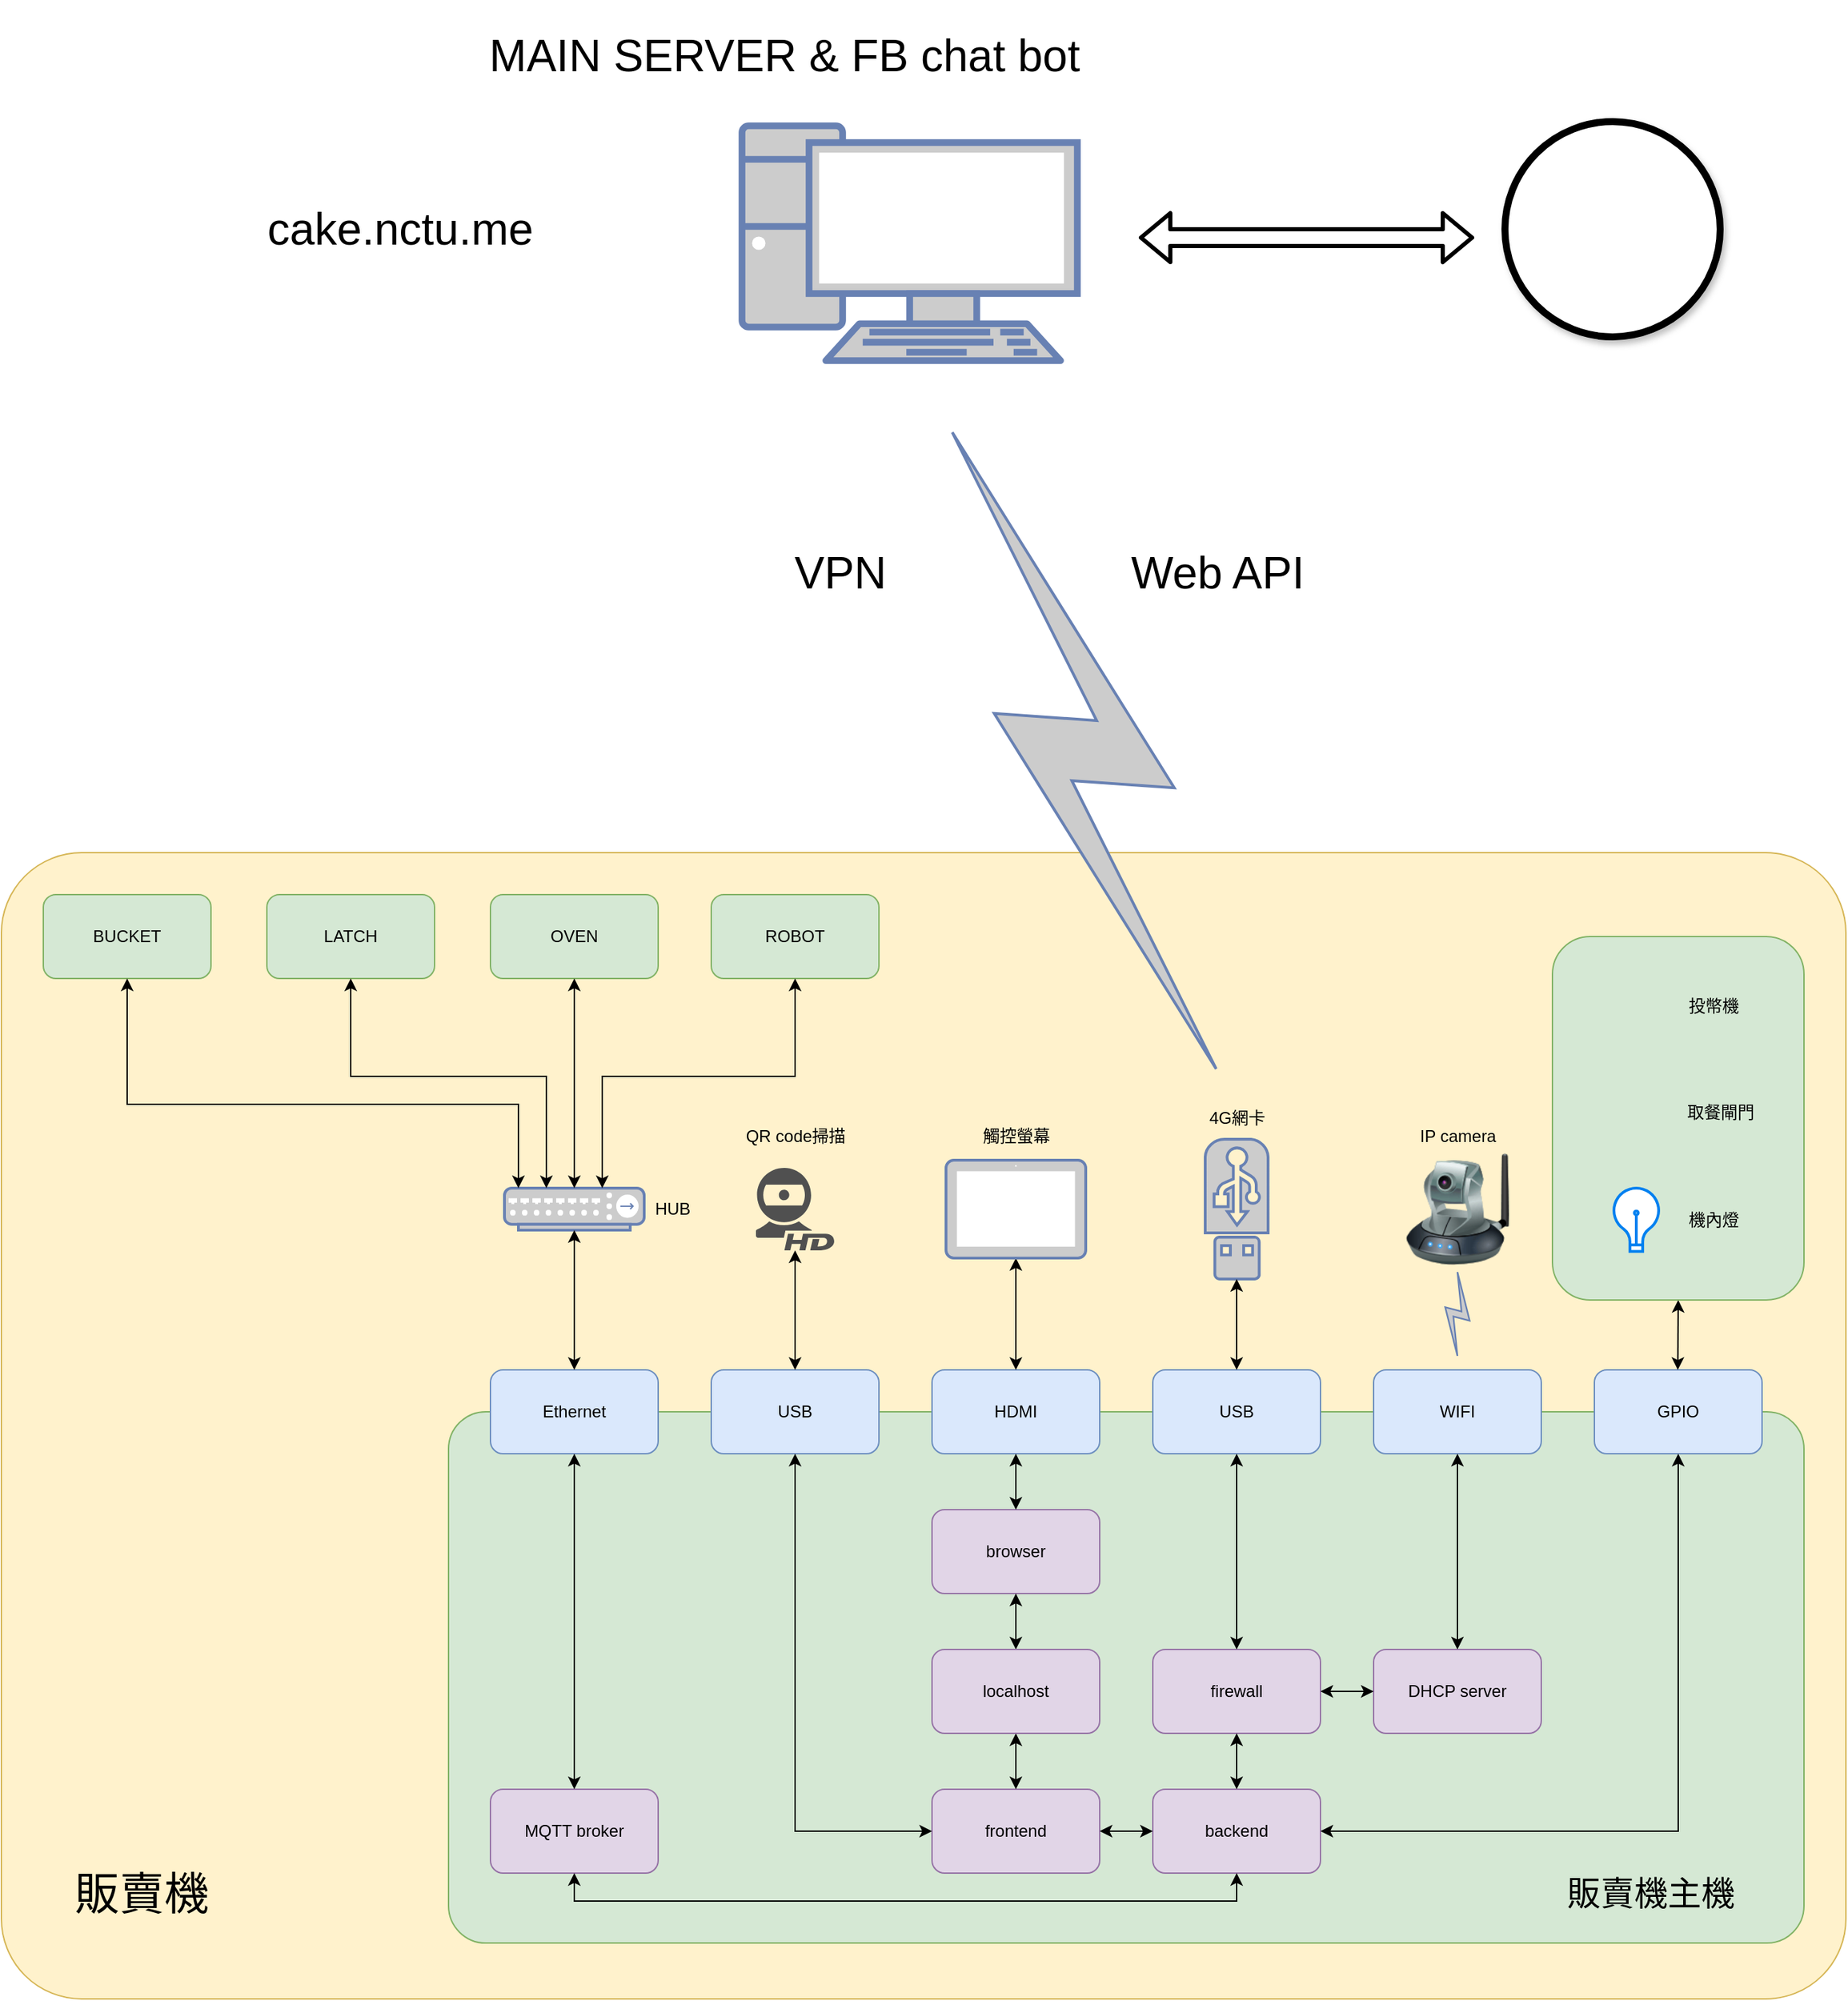 <mxfile version="13.6.6" type="device" pages="4"><diagram name="Page-1" id="55a83fd1-7818-8e21-69c5-c3457e3827bb"><mxGraphModel dx="2522" dy="1801" grid="1" gridSize="10" guides="1" tooltips="1" connect="1" arrows="1" fold="1" page="1" pageScale="1" pageWidth="1100" pageHeight="850" background="#ffffff" math="0" shadow="0"><root><mxCell id="0"/><mxCell id="1" parent="0"/><mxCell id="JBWpZBOoxTj5oTSrIoDK-118" value="" style="group;comic=0;" parent="1" vertex="1" connectable="0"><mxGeometry x="-700" y="-100" width="1320" height="820" as="geometry"/></mxCell><mxCell id="JBWpZBOoxTj5oTSrIoDK-116" value="" style="rounded=1;whiteSpace=wrap;html=1;arcSize=7;fillColor=#fff2cc;strokeColor=#d6b656;" parent="JBWpZBOoxTj5oTSrIoDK-118" vertex="1"><mxGeometry width="1320" height="820" as="geometry"/></mxCell><mxCell id="JBWpZBOoxTj5oTSrIoDK-111" value="" style="rounded=1;whiteSpace=wrap;html=1;arcSize=7;fillColor=#d5e8d4;strokeColor=#82b366;" parent="JBWpZBOoxTj5oTSrIoDK-118" vertex="1"><mxGeometry x="320" y="400" width="970" height="380" as="geometry"/></mxCell><mxCell id="JBWpZBOoxTj5oTSrIoDK-14" value="firewall" style="rounded=1;whiteSpace=wrap;html=1;fillColor=#e1d5e7;strokeColor=#9673a6;" parent="JBWpZBOoxTj5oTSrIoDK-118" vertex="1"><mxGeometry x="824.0" y="570" width="120" height="60" as="geometry"/></mxCell><mxCell id="JBWpZBOoxTj5oTSrIoDK-15" value="backend" style="rounded=1;whiteSpace=wrap;html=1;fillColor=#e1d5e7;strokeColor=#9673a6;" parent="JBWpZBOoxTj5oTSrIoDK-118" vertex="1"><mxGeometry x="824.0" y="670" width="120" height="60" as="geometry"/></mxCell><mxCell id="JBWpZBOoxTj5oTSrIoDK-69" value="GPIO" style="rounded=1;whiteSpace=wrap;html=1;fillColor=#dae8fc;strokeColor=#6c8ebf;" parent="JBWpZBOoxTj5oTSrIoDK-118" vertex="1"><mxGeometry x="1140" y="370" width="120" height="60" as="geometry"/></mxCell><mxCell id="JBWpZBOoxTj5oTSrIoDK-70" value="" style="edgeStyle=orthogonalEdgeStyle;rounded=0;orthogonalLoop=1;jettySize=auto;html=1;startArrow=classic;startFill=1;" parent="JBWpZBOoxTj5oTSrIoDK-118" source="JBWpZBOoxTj5oTSrIoDK-15" target="JBWpZBOoxTj5oTSrIoDK-69" edge="1"><mxGeometry relative="1" as="geometry"/></mxCell><mxCell id="JBWpZBOoxTj5oTSrIoDK-16" value="USB" style="rounded=1;whiteSpace=wrap;html=1;fillColor=#dae8fc;strokeColor=#6c8ebf;" parent="JBWpZBOoxTj5oTSrIoDK-118" vertex="1"><mxGeometry x="824" y="370" width="120" height="60" as="geometry"/></mxCell><mxCell id="JBWpZBOoxTj5oTSrIoDK-17" value="MQTT broker" style="rounded=1;whiteSpace=wrap;html=1;fillColor=#e1d5e7;strokeColor=#9673a6;" parent="JBWpZBOoxTj5oTSrIoDK-118" vertex="1"><mxGeometry x="350" y="670" width="120" height="60" as="geometry"/></mxCell><mxCell id="JBWpZBOoxTj5oTSrIoDK-18" value="frontend" style="rounded=1;whiteSpace=wrap;html=1;fillColor=#e1d5e7;strokeColor=#9673a6;" parent="JBWpZBOoxTj5oTSrIoDK-118" vertex="1"><mxGeometry x="666" y="670" width="120" height="60" as="geometry"/></mxCell><mxCell id="JBWpZBOoxTj5oTSrIoDK-74" value="USB" style="rounded=1;whiteSpace=wrap;html=1;fillColor=#dae8fc;strokeColor=#6c8ebf;" parent="JBWpZBOoxTj5oTSrIoDK-118" vertex="1"><mxGeometry x="508" y="370" width="120" height="60" as="geometry"/></mxCell><mxCell id="JBWpZBOoxTj5oTSrIoDK-19" value="DHCP server" style="rounded=1;whiteSpace=wrap;html=1;fillColor=#e1d5e7;strokeColor=#9673a6;" parent="JBWpZBOoxTj5oTSrIoDK-118" vertex="1"><mxGeometry x="982.0" y="570" width="120" height="60" as="geometry"/></mxCell><mxCell id="JBWpZBOoxTj5oTSrIoDK-20" value="WIFI" style="rounded=1;whiteSpace=wrap;html=1;fillColor=#dae8fc;strokeColor=#6c8ebf;" parent="JBWpZBOoxTj5oTSrIoDK-118" vertex="1"><mxGeometry x="982" y="370" width="120" height="60" as="geometry"/></mxCell><mxCell id="JBWpZBOoxTj5oTSrIoDK-21" value="Ethernet" style="rounded=1;whiteSpace=wrap;html=1;fillColor=#dae8fc;strokeColor=#6c8ebf;" parent="JBWpZBOoxTj5oTSrIoDK-118" vertex="1"><mxGeometry x="350" y="370" width="120" height="60" as="geometry"/></mxCell><mxCell id="JBWpZBOoxTj5oTSrIoDK-23" value="" style="image;html=1;labelBackgroundColor=#ffffff;image=img/lib/clip_art/networking/Ip_Camera_128x128.png" parent="JBWpZBOoxTj5oTSrIoDK-118" vertex="1"><mxGeometry x="1002" y="215" width="80" height="80" as="geometry"/></mxCell><mxCell id="JBWpZBOoxTj5oTSrIoDK-24" value="" style="fontColor=#0066CC;verticalAlign=top;verticalLabelPosition=bottom;labelPosition=center;align=center;html=1;outlineConnect=0;fillColor=#CCCCCC;strokeColor=#6881B3;gradientColor=none;gradientDirection=north;strokeWidth=2;shape=mxgraph.networks.comm_link;" parent="JBWpZBOoxTj5oTSrIoDK-118" vertex="1"><mxGeometry x="1033.25" y="300" width="17.5" height="60" as="geometry"/></mxCell><mxCell id="JBWpZBOoxTj5oTSrIoDK-25" value="" style="fontColor=#0066CC;verticalAlign=top;verticalLabelPosition=bottom;labelPosition=center;align=center;html=1;outlineConnect=0;fillColor=#CCCCCC;strokeColor=#6881B3;gradientColor=none;gradientDirection=north;strokeWidth=2;shape=mxgraph.networks.hub;" parent="JBWpZBOoxTj5oTSrIoDK-118" vertex="1"><mxGeometry x="360" y="240" width="100" height="30" as="geometry"/></mxCell><mxCell id="JBWpZBOoxTj5oTSrIoDK-26" value="browser" style="rounded=1;whiteSpace=wrap;html=1;fillColor=#e1d5e7;strokeColor=#9673a6;" parent="JBWpZBOoxTj5oTSrIoDK-118" vertex="1"><mxGeometry x="666" y="470" width="120" height="60" as="geometry"/></mxCell><mxCell id="JBWpZBOoxTj5oTSrIoDK-27" value="HDMI" style="rounded=1;whiteSpace=wrap;html=1;fillColor=#dae8fc;strokeColor=#6c8ebf;" parent="JBWpZBOoxTj5oTSrIoDK-118" vertex="1"><mxGeometry x="666" y="370" width="120" height="60" as="geometry"/></mxCell><mxCell id="JBWpZBOoxTj5oTSrIoDK-45" value="" style="edgeStyle=orthogonalEdgeStyle;rounded=0;orthogonalLoop=1;jettySize=auto;html=1;entryX=0.5;entryY=1;entryDx=0;entryDy=0;startArrow=classic;startFill=1;exitX=0.5;exitY=1;exitDx=0;exitDy=0;" parent="JBWpZBOoxTj5oTSrIoDK-118" source="JBWpZBOoxTj5oTSrIoDK-15" target="JBWpZBOoxTj5oTSrIoDK-17" edge="1"><mxGeometry relative="1" as="geometry"><mxPoint x="880.0" y="810" as="targetPoint"/><Array as="points"><mxPoint x="884" y="750"/><mxPoint x="410" y="750"/></Array></mxGeometry></mxCell><mxCell id="JBWpZBOoxTj5oTSrIoDK-30" value="" style="endArrow=classic;startArrow=classic;html=1;entryX=0.5;entryY=1;entryDx=0;entryDy=0;exitX=0.5;exitY=0;exitDx=0;exitDy=0;" parent="JBWpZBOoxTj5oTSrIoDK-118" source="JBWpZBOoxTj5oTSrIoDK-14" target="JBWpZBOoxTj5oTSrIoDK-16" edge="1"><mxGeometry width="50" height="50" relative="1" as="geometry"><mxPoint x="870" y="470" as="sourcePoint"/><mxPoint x="920" y="420" as="targetPoint"/></mxGeometry></mxCell><mxCell id="JBWpZBOoxTj5oTSrIoDK-31" value="" style="endArrow=classic;startArrow=classic;html=1;entryX=0.5;entryY=1;entryDx=0;entryDy=0;exitX=0.5;exitY=0;exitDx=0;exitDy=0;" parent="JBWpZBOoxTj5oTSrIoDK-118" source="JBWpZBOoxTj5oTSrIoDK-19" target="JBWpZBOoxTj5oTSrIoDK-20" edge="1"><mxGeometry width="50" height="50" relative="1" as="geometry"><mxPoint x="1039.76" y="470" as="sourcePoint"/><mxPoint x="1039.76" y="430" as="targetPoint"/></mxGeometry></mxCell><mxCell id="JBWpZBOoxTj5oTSrIoDK-32" value="" style="endArrow=classic;startArrow=classic;html=1;entryX=0.5;entryY=1;entryDx=0;entryDy=0;exitX=0.5;exitY=0;exitDx=0;exitDy=0;" parent="JBWpZBOoxTj5oTSrIoDK-118" source="JBWpZBOoxTj5oTSrIoDK-15" target="JBWpZBOoxTj5oTSrIoDK-14" edge="1"><mxGeometry width="50" height="50" relative="1" as="geometry"><mxPoint x="879.76" y="670" as="sourcePoint"/><mxPoint x="879.76" y="630" as="targetPoint"/></mxGeometry></mxCell><mxCell id="JBWpZBOoxTj5oTSrIoDK-33" value="" style="endArrow=classic;startArrow=classic;html=1;entryX=0.5;entryY=1;entryDx=0;entryDy=0;exitX=0.5;exitY=0;exitDx=0;exitDy=0;" parent="JBWpZBOoxTj5oTSrIoDK-118" source="JBWpZBOoxTj5oTSrIoDK-26" target="JBWpZBOoxTj5oTSrIoDK-27" edge="1"><mxGeometry width="50" height="50" relative="1" as="geometry"><mxPoint x="719.76" y="470" as="sourcePoint"/><mxPoint x="719.76" y="430" as="targetPoint"/></mxGeometry></mxCell><mxCell id="JBWpZBOoxTj5oTSrIoDK-34" value="" style="endArrow=classic;startArrow=classic;html=1;entryX=0.5;entryY=1;entryDx=0;entryDy=0;entryPerimeter=0;" parent="JBWpZBOoxTj5oTSrIoDK-118" source="JBWpZBOoxTj5oTSrIoDK-21" target="JBWpZBOoxTj5oTSrIoDK-25" edge="1"><mxGeometry width="50" height="50" relative="1" as="geometry"><mxPoint x="409.76" y="335" as="sourcePoint"/><mxPoint x="409.76" y="295" as="targetPoint"/></mxGeometry></mxCell><mxCell id="JBWpZBOoxTj5oTSrIoDK-38" value="" style="endArrow=classic;startArrow=classic;html=1;entryX=0.5;entryY=1;entryDx=0;entryDy=0;entryPerimeter=0;exitX=0.5;exitY=0;exitDx=0;exitDy=0;" parent="JBWpZBOoxTj5oTSrIoDK-118" source="JBWpZBOoxTj5oTSrIoDK-27" target="JBWpZBOoxTj5oTSrIoDK-48" edge="1"><mxGeometry width="50" height="50" relative="1" as="geometry"><mxPoint x="719.835" y="370" as="sourcePoint"/><mxPoint x="719.66" y="290" as="targetPoint"/></mxGeometry></mxCell><mxCell id="JBWpZBOoxTj5oTSrIoDK-39" value="" style="endArrow=classic;startArrow=classic;html=1;entryX=0.5;entryY=1;entryDx=0;entryDy=0;exitX=0.5;exitY=0;exitDx=0;exitDy=0;" parent="JBWpZBOoxTj5oTSrIoDK-118" source="JBWpZBOoxTj5oTSrIoDK-17" target="JBWpZBOoxTj5oTSrIoDK-21" edge="1"><mxGeometry width="50" height="50" relative="1" as="geometry"><mxPoint x="409.835" y="515" as="sourcePoint"/><mxPoint x="409.66" y="435" as="targetPoint"/></mxGeometry></mxCell><mxCell id="JBWpZBOoxTj5oTSrIoDK-40" value="" style="endArrow=classic;startArrow=classic;html=1;entryX=0.5;entryY=1;entryDx=0;entryDy=0;exitX=0.5;exitY=0;exitDx=0;exitDy=0;" parent="JBWpZBOoxTj5oTSrIoDK-118" source="JBWpZBOoxTj5oTSrIoDK-52" target="JBWpZBOoxTj5oTSrIoDK-26" edge="1"><mxGeometry width="50" height="50" relative="1" as="geometry"><mxPoint x="726" y="570" as="sourcePoint"/><mxPoint x="726" y="530" as="targetPoint"/></mxGeometry></mxCell><mxCell id="JBWpZBOoxTj5oTSrIoDK-42" value="" style="endArrow=classic;startArrow=classic;html=1;exitX=0;exitY=0.5;exitDx=0;exitDy=0;entryX=1;entryY=0.5;entryDx=0;entryDy=0;" parent="JBWpZBOoxTj5oTSrIoDK-118" source="JBWpZBOoxTj5oTSrIoDK-19" target="JBWpZBOoxTj5oTSrIoDK-14" edge="1"><mxGeometry width="50" height="50" relative="1" as="geometry"><mxPoint x="1139.76" y="580" as="sourcePoint"/><mxPoint x="1139.76" y="540" as="targetPoint"/></mxGeometry></mxCell><mxCell id="JBWpZBOoxTj5oTSrIoDK-75" value="" style="edgeStyle=orthogonalEdgeStyle;rounded=0;orthogonalLoop=1;jettySize=auto;html=1;startArrow=classic;startFill=1;" parent="JBWpZBOoxTj5oTSrIoDK-118" source="JBWpZBOoxTj5oTSrIoDK-18" target="JBWpZBOoxTj5oTSrIoDK-74" edge="1"><mxGeometry relative="1" as="geometry"/></mxCell><mxCell id="JBWpZBOoxTj5oTSrIoDK-43" value="" style="endArrow=classic;startArrow=classic;html=1;exitX=0;exitY=0.5;exitDx=0;exitDy=0;entryX=1;entryY=0.5;entryDx=0;entryDy=0;" parent="JBWpZBOoxTj5oTSrIoDK-118" source="JBWpZBOoxTj5oTSrIoDK-15" target="JBWpZBOoxTj5oTSrIoDK-18" edge="1"><mxGeometry width="50" height="50" relative="1" as="geometry"><mxPoint x="820" y="699.76" as="sourcePoint"/><mxPoint x="780" y="700" as="targetPoint"/></mxGeometry></mxCell><mxCell id="JBWpZBOoxTj5oTSrIoDK-48" value="" style="fontColor=#0066CC;verticalAlign=top;verticalLabelPosition=bottom;labelPosition=center;align=center;html=1;outlineConnect=0;fillColor=#CCCCCC;strokeColor=#6881B3;gradientColor=none;gradientDirection=north;strokeWidth=2;shape=mxgraph.networks.tablet;" parent="JBWpZBOoxTj5oTSrIoDK-118" vertex="1"><mxGeometry x="676" y="220" width="100" height="70" as="geometry"/></mxCell><mxCell id="JBWpZBOoxTj5oTSrIoDK-64" value="" style="edgeStyle=orthogonalEdgeStyle;rounded=0;orthogonalLoop=1;jettySize=auto;html=1;startArrow=classic;startFill=1;entryX=0.5;entryY=0;entryDx=0;entryDy=0;" parent="JBWpZBOoxTj5oTSrIoDK-118" source="JBWpZBOoxTj5oTSrIoDK-52" target="JBWpZBOoxTj5oTSrIoDK-18" edge="1"><mxGeometry relative="1" as="geometry"><mxPoint x="726" y="670" as="targetPoint"/></mxGeometry></mxCell><mxCell id="JBWpZBOoxTj5oTSrIoDK-52" value="localhost" style="rounded=1;whiteSpace=wrap;html=1;fillColor=#e1d5e7;strokeColor=#9673a6;" parent="JBWpZBOoxTj5oTSrIoDK-118" vertex="1"><mxGeometry x="666" y="570" width="120" height="60" as="geometry"/></mxCell><mxCell id="JBWpZBOoxTj5oTSrIoDK-76" value="" style="fontColor=#0066CC;verticalAlign=top;verticalLabelPosition=bottom;labelPosition=center;align=center;html=1;outlineConnect=0;fillColor=#CCCCCC;strokeColor=#6881B3;gradientColor=none;gradientDirection=north;strokeWidth=2;shape=mxgraph.networks.usb_stick;rotation=-180;" parent="JBWpZBOoxTj5oTSrIoDK-118" vertex="1"><mxGeometry x="861.5" y="205" width="45" height="100" as="geometry"/></mxCell><mxCell id="JBWpZBOoxTj5oTSrIoDK-77" value="4G網卡" style="text;html=1;align=center;verticalAlign=middle;resizable=0;points=[];autosize=1;" parent="JBWpZBOoxTj5oTSrIoDK-118" vertex="1"><mxGeometry x="854" y="180.0" width="60" height="20" as="geometry"/></mxCell><mxCell id="JBWpZBOoxTj5oTSrIoDK-78" value="" style="endArrow=classic;startArrow=classic;html=1;exitX=0.5;exitY=0;exitDx=0;exitDy=0;" parent="JBWpZBOoxTj5oTSrIoDK-118" source="JBWpZBOoxTj5oTSrIoDK-16" target="JBWpZBOoxTj5oTSrIoDK-76" edge="1"><mxGeometry width="50" height="50" relative="1" as="geometry"><mxPoint x="879.715" y="370" as="sourcePoint"/><mxPoint x="880" y="310" as="targetPoint"/></mxGeometry></mxCell><mxCell id="JBWpZBOoxTj5oTSrIoDK-81" value="" style="endArrow=classic;startArrow=classic;html=1;exitX=0.5;exitY=0;exitDx=0;exitDy=0;" parent="JBWpZBOoxTj5oTSrIoDK-118" source="JBWpZBOoxTj5oTSrIoDK-74" target="JBWpZBOoxTj5oTSrIoDK-87" edge="1"><mxGeometry width="50" height="50" relative="1" as="geometry"><mxPoint x="570" y="370" as="sourcePoint"/><mxPoint x="568" y="298" as="targetPoint"/></mxGeometry></mxCell><mxCell id="JBWpZBOoxTj5oTSrIoDK-82" value="IP camera" style="text;html=1;align=center;verticalAlign=middle;resizable=0;points=[];autosize=1;" parent="JBWpZBOoxTj5oTSrIoDK-118" vertex="1"><mxGeometry x="1007" y="192.5" width="70" height="20" as="geometry"/></mxCell><mxCell id="JBWpZBOoxTj5oTSrIoDK-85" value="觸控螢幕" style="text;html=1;align=center;verticalAlign=middle;resizable=0;points=[];autosize=1;" parent="JBWpZBOoxTj5oTSrIoDK-118" vertex="1"><mxGeometry x="696" y="192.5" width="60" height="20" as="geometry"/></mxCell><mxCell id="JBWpZBOoxTj5oTSrIoDK-86" value="QR code掃描" style="text;html=1;align=center;verticalAlign=middle;resizable=0;points=[];autosize=1;" parent="JBWpZBOoxTj5oTSrIoDK-118" vertex="1"><mxGeometry x="523" y="192.5" width="90" height="20" as="geometry"/></mxCell><mxCell id="JBWpZBOoxTj5oTSrIoDK-87" value="" style="pointerEvents=1;shadow=0;dashed=0;html=1;strokeColor=none;fillColor=#505050;labelPosition=center;verticalLabelPosition=bottom;verticalAlign=top;outlineConnect=0;align=center;shape=mxgraph.office.devices.webcam_hd;" parent="JBWpZBOoxTj5oTSrIoDK-118" vertex="1"><mxGeometry x="540.0" y="225.5" width="56" height="59" as="geometry"/></mxCell><mxCell id="JBWpZBOoxTj5oTSrIoDK-88" value="HUB" style="text;html=1;align=center;verticalAlign=middle;resizable=0;points=[];autosize=1;" parent="JBWpZBOoxTj5oTSrIoDK-118" vertex="1"><mxGeometry x="460" y="245" width="40" height="20" as="geometry"/></mxCell><mxCell id="JBWpZBOoxTj5oTSrIoDK-95" value="" style="endArrow=classic;startArrow=classic;html=1;exitX=0.5;exitY=0;exitDx=0;exitDy=0;entryX=0.5;entryY=1;entryDx=0;entryDy=0;" parent="JBWpZBOoxTj5oTSrIoDK-118" target="JBWpZBOoxTj5oTSrIoDK-96" edge="1"><mxGeometry width="50" height="50" relative="1" as="geometry"><mxPoint x="1199.71" y="370" as="sourcePoint"/><mxPoint x="1200" y="320" as="targetPoint"/></mxGeometry></mxCell><mxCell id="JBWpZBOoxTj5oTSrIoDK-100" value="ROBOT" style="rounded=1;whiteSpace=wrap;html=1;fillColor=#d5e8d4;strokeColor=#82b366;" parent="JBWpZBOoxTj5oTSrIoDK-118" vertex="1"><mxGeometry x="508" y="30" width="120" height="60" as="geometry"/></mxCell><mxCell id="JBWpZBOoxTj5oTSrIoDK-101" value="OVEN" style="rounded=1;whiteSpace=wrap;html=1;fillColor=#d5e8d4;strokeColor=#82b366;" parent="JBWpZBOoxTj5oTSrIoDK-118" vertex="1"><mxGeometry x="350" y="30" width="120" height="60" as="geometry"/></mxCell><mxCell id="JBWpZBOoxTj5oTSrIoDK-102" value="LATCH" style="rounded=1;whiteSpace=wrap;html=1;fillColor=#d5e8d4;strokeColor=#82b366;" parent="JBWpZBOoxTj5oTSrIoDK-118" vertex="1"><mxGeometry x="190" y="30" width="120" height="60" as="geometry"/></mxCell><mxCell id="JBWpZBOoxTj5oTSrIoDK-103" value="BUCKET" style="rounded=1;whiteSpace=wrap;html=1;fillColor=#d5e8d4;strokeColor=#82b366;" parent="JBWpZBOoxTj5oTSrIoDK-118" vertex="1"><mxGeometry x="30" y="30" width="120" height="60" as="geometry"/></mxCell><mxCell id="JBWpZBOoxTj5oTSrIoDK-104" value="" style="endArrow=classic;startArrow=classic;html=1;entryX=0.5;entryY=1;entryDx=0;entryDy=0;exitX=0.5;exitY=0;exitDx=0;exitDy=0;exitPerimeter=0;" parent="JBWpZBOoxTj5oTSrIoDK-118" source="JBWpZBOoxTj5oTSrIoDK-25" target="JBWpZBOoxTj5oTSrIoDK-101" edge="1"><mxGeometry width="50" height="50" relative="1" as="geometry"><mxPoint x="409.71" y="190" as="sourcePoint"/><mxPoint x="409.71" y="90" as="targetPoint"/></mxGeometry></mxCell><mxCell id="JBWpZBOoxTj5oTSrIoDK-108" value="" style="edgeStyle=orthogonalEdgeStyle;rounded=0;orthogonalLoop=1;jettySize=auto;html=1;startArrow=classic;startFill=1;entryX=0.5;entryY=1;entryDx=0;entryDy=0;" parent="JBWpZBOoxTj5oTSrIoDK-118" source="JBWpZBOoxTj5oTSrIoDK-25" target="JBWpZBOoxTj5oTSrIoDK-100" edge="1"><mxGeometry relative="1" as="geometry"><mxPoint x="430" y="220" as="sourcePoint"/><mxPoint x="570" y="90" as="targetPoint"/><Array as="points"><mxPoint x="430" y="160"/><mxPoint x="568" y="160"/></Array></mxGeometry></mxCell><mxCell id="JBWpZBOoxTj5oTSrIoDK-109" value="" style="edgeStyle=orthogonalEdgeStyle;rounded=0;orthogonalLoop=1;jettySize=auto;html=1;startArrow=classic;startFill=1;entryX=0.5;entryY=1;entryDx=0;entryDy=0;" parent="JBWpZBOoxTj5oTSrIoDK-118" source="JBWpZBOoxTj5oTSrIoDK-25" target="JBWpZBOoxTj5oTSrIoDK-102" edge="1"><mxGeometry relative="1" as="geometry"><mxPoint x="440" y="250" as="sourcePoint"/><mxPoint x="578" y="100" as="targetPoint"/><Array as="points"><mxPoint x="390" y="160"/><mxPoint x="250" y="160"/></Array></mxGeometry></mxCell><mxCell id="JBWpZBOoxTj5oTSrIoDK-110" value="" style="edgeStyle=orthogonalEdgeStyle;rounded=0;orthogonalLoop=1;jettySize=auto;html=1;startArrow=classic;startFill=1;entryX=0.5;entryY=1;entryDx=0;entryDy=0;" parent="JBWpZBOoxTj5oTSrIoDK-118" source="JBWpZBOoxTj5oTSrIoDK-25" target="JBWpZBOoxTj5oTSrIoDK-103" edge="1"><mxGeometry relative="1" as="geometry"><mxPoint x="400" y="250" as="sourcePoint"/><mxPoint x="260" y="100" as="targetPoint"/><Array as="points"><mxPoint x="370" y="180"/><mxPoint x="90" y="180"/></Array></mxGeometry></mxCell><mxCell id="JBWpZBOoxTj5oTSrIoDK-114" value="販賣機主機" style="text;html=1;align=center;verticalAlign=middle;resizable=0;points=[];autosize=1;fontSize=24;" parent="JBWpZBOoxTj5oTSrIoDK-118" vertex="1"><mxGeometry x="1110" y="730" width="140" height="30" as="geometry"/></mxCell><mxCell id="JBWpZBOoxTj5oTSrIoDK-96" value="" style="rounded=1;whiteSpace=wrap;html=1;fillColor=#d5e8d4;strokeColor=#82b366;" parent="JBWpZBOoxTj5oTSrIoDK-118" vertex="1"><mxGeometry x="1110" y="60" width="180" height="260" as="geometry"/></mxCell><mxCell id="JBWpZBOoxTj5oTSrIoDK-83" value="" style="shape=image;html=1;verticalAlign=top;verticalLabelPosition=bottom;labelBackgroundColor=#ffffff;imageAspect=0;aspect=fixed;image=https://cdn3.iconfinder.com/data/icons/finance-152/64/24-128.png" parent="JBWpZBOoxTj5oTSrIoDK-118" vertex="1"><mxGeometry x="1145" y="85" width="50" height="50" as="geometry"/></mxCell><mxCell id="JBWpZBOoxTj5oTSrIoDK-89" value="" style="shape=image;html=1;verticalAlign=top;verticalLabelPosition=bottom;labelBackgroundColor=#ffffff;imageAspect=0;aspect=fixed;image=https://cdn4.iconfinder.com/data/icons/basic-user-interface-elements/700/exit-enter-leave-out-door-128.png" parent="JBWpZBOoxTj5oTSrIoDK-118" vertex="1"><mxGeometry x="1145" y="161" width="50" height="50" as="geometry"/></mxCell><mxCell id="JBWpZBOoxTj5oTSrIoDK-90" value="" style="html=1;verticalLabelPosition=bottom;align=center;labelBackgroundColor=#ffffff;verticalAlign=top;strokeWidth=2;strokeColor=#0080F0;shadow=0;dashed=0;shape=mxgraph.ios7.icons.lightbulb;aspect=fixed;" parent="JBWpZBOoxTj5oTSrIoDK-118" vertex="1"><mxGeometry x="1152.655" y="240.0" width="34.69" height="45.19" as="geometry"/></mxCell><mxCell id="JBWpZBOoxTj5oTSrIoDK-92" value="機內燈" style="text;html=1;align=center;verticalAlign=middle;resizable=0;points=[];autosize=1;" parent="JBWpZBOoxTj5oTSrIoDK-118" vertex="1"><mxGeometry x="1200.0" y="252.595" width="50" height="20" as="geometry"/></mxCell><mxCell id="JBWpZBOoxTj5oTSrIoDK-93" value="取餐閘門" style="text;html=1;align=center;verticalAlign=middle;resizable=0;points=[];autosize=1;" parent="JBWpZBOoxTj5oTSrIoDK-118" vertex="1"><mxGeometry x="1200" y="176" width="60" height="20" as="geometry"/></mxCell><mxCell id="JBWpZBOoxTj5oTSrIoDK-94" value="投幣機" style="text;html=1;align=center;verticalAlign=middle;resizable=0;points=[];autosize=1;" parent="JBWpZBOoxTj5oTSrIoDK-118" vertex="1"><mxGeometry x="1200" y="100" width="50" height="20" as="geometry"/></mxCell><mxCell id="JBWpZBOoxTj5oTSrIoDK-117" value="販賣機" style="text;html=1;align=center;verticalAlign=middle;resizable=0;points=[];autosize=1;fontSize=32;" parent="JBWpZBOoxTj5oTSrIoDK-118" vertex="1"><mxGeometry x="45" y="725" width="110" height="40" as="geometry"/></mxCell><mxCell id="JBWpZBOoxTj5oTSrIoDK-122" value="" style="html=1;outlineConnect=0;fillColor=#CCCCCC;strokeColor=#6881B3;gradientColor=none;gradientDirection=north;strokeWidth=2;shape=mxgraph.networks.comm_link_edge;html=1;startArrow=classic;startFill=1;fontSize=32;fontColor=#009900;entryX=0.5;entryY=1;entryDx=0;entryDy=0;" parent="1" source="JBWpZBOoxTj5oTSrIoDK-77" edge="1"><mxGeometry width="100" height="100" relative="1" as="geometry"><mxPoint x="130" y="-310" as="sourcePoint"/><mxPoint x="-30" y="-426" as="targetPoint"/></mxGeometry></mxCell><mxCell id="JBWpZBOoxTj5oTSrIoDK-126" value="" style="group" parent="1" vertex="1" connectable="0"><mxGeometry x="-170" y="-690" width="340" height="238" as="geometry"/></mxCell><mxCell id="JBWpZBOoxTj5oTSrIoDK-124" value="" style="fontColor=#0066CC;verticalAlign=top;verticalLabelPosition=bottom;labelPosition=center;align=center;html=1;outlineConnect=0;fillColor=#CCCCCC;strokeColor=#6881B3;gradientColor=none;gradientDirection=north;strokeWidth=2;shape=mxgraph.networks.pc;aspect=fixed;" parent="JBWpZBOoxTj5oTSrIoDK-126" vertex="1"><mxGeometry y="70" width="240" height="168" as="geometry"/></mxCell><mxCell id="JBWpZBOoxTj5oTSrIoDK-125" value="MAIN SERVER &amp;amp; FB chat bot" style="text;html=1;align=center;verticalAlign=middle;resizable=0;points=[];autosize=1;fontSize=32;" parent="JBWpZBOoxTj5oTSrIoDK-126" vertex="1"><mxGeometry x="-190" width="440" height="40" as="geometry"/></mxCell><mxCell id="JBWpZBOoxTj5oTSrIoDK-129" value="" style="shape=image;html=1;verticalAlign=top;verticalLabelPosition=bottom;labelBackgroundColor=#ffffff;imageAspect=0;aspect=fixed;image=https://cdn4.iconfinder.com/data/icons/social-media-flat-7/64/Social-media_FB-Messenger-128.png;fontSize=32;fontColor=#009900;" parent="1" vertex="1"><mxGeometry x="170" y="-710" width="128" height="128" as="geometry"/></mxCell><mxCell id="JBWpZBOoxTj5oTSrIoDK-173" value="" style="shape=flexArrow;endArrow=classic;startArrow=classic;html=1;fontSize=32;fontColor=#009900;comic=0;shadow=0;fillColor=none;strokeWidth=3;" parent="1" edge="1"><mxGeometry width="50" height="50" relative="1" as="geometry"><mxPoint x="114" y="-540" as="sourcePoint"/><mxPoint x="354" y="-540" as="targetPoint"/></mxGeometry></mxCell><mxCell id="JBWpZBOoxTj5oTSrIoDK-178" value="" style="group" parent="1" vertex="1" connectable="0"><mxGeometry x="376.0" y="-623.0" width="154" height="154" as="geometry"/></mxCell><mxCell id="JBWpZBOoxTj5oTSrIoDK-175" value="" style="ellipse;whiteSpace=wrap;html=1;aspect=fixed;fontSize=32;fontColor=#009900;strokeWidth=5;shadow=1;gradientColor=none;" parent="JBWpZBOoxTj5oTSrIoDK-178" vertex="1"><mxGeometry width="154" height="154" as="geometry"/></mxCell><mxCell id="JBWpZBOoxTj5oTSrIoDK-176" value="" style="shape=image;html=1;verticalAlign=top;verticalLabelPosition=bottom;labelBackgroundColor=#ffffff;imageAspect=0;aspect=fixed;image=https://cdn3.iconfinder.com/data/icons/letters-and-numbers-1/32/letter_J_blue-128.png;fontSize=32;fontColor=#009900;strokeWidth=2;" parent="JBWpZBOoxTj5oTSrIoDK-178" vertex="1"><mxGeometry x="13" y="13" width="128" height="128" as="geometry"/></mxCell><mxCell id="Yf-JirH55L1uas1BT9os-1" value="Web API" style="text;html=1;align=center;verticalAlign=middle;resizable=0;points=[];autosize=1;fontSize=32;fontColor=#000000;" parent="1" vertex="1"><mxGeometry x="100" y="-320" width="140" height="40" as="geometry"/></mxCell><mxCell id="PQ0ZqXAmtbBGR6lQC6RF-1" value="VPN" style="text;html=1;align=center;verticalAlign=middle;resizable=0;points=[];autosize=1;fontSize=32;fontColor=#000000;" parent="1" vertex="1"><mxGeometry x="-140" y="-320" width="80" height="40" as="geometry"/></mxCell><mxCell id="PQ0ZqXAmtbBGR6lQC6RF-2" value="cake.nctu.me" style="text;html=1;align=center;verticalAlign=middle;resizable=0;points=[];autosize=1;fontSize=32;fontColor=#000000;" parent="1" vertex="1"><mxGeometry x="-520" y="-566" width="210" height="40" as="geometry"/></mxCell></root></mxGraphModel></diagram><diagram id="hSeY-H3xz7D0wV9HywYR" name="Page-2"><mxGraphModel dx="1422" dy="911" grid="1" gridSize="10" guides="1" tooltips="1" connect="1" arrows="1" fold="1" page="1" pageScale="1" pageWidth="850" pageHeight="1100" math="0" shadow="0"><root><mxCell id="mqx0beVAPQX5xLG8ytOp-0"/><mxCell id="mqx0beVAPQX5xLG8ytOp-1" parent="mqx0beVAPQX5xLG8ytOp-0"/><mxCell id="CZ7tufNLW7Bsk4T1rWam-0" value="" style="pointerEvents=1;shadow=0;dashed=0;html=1;strokeColor=none;fillColor=#505050;labelPosition=center;verticalLabelPosition=bottom;verticalAlign=top;outlineConnect=0;align=center;shape=mxgraph.office.devices.cell_phone_iphone_proportional;aspect=fixed;" parent="mqx0beVAPQX5xLG8ytOp-1" vertex="1"><mxGeometry x="590" y="390" width="37.52" height="64" as="geometry"/></mxCell><mxCell id="CZ7tufNLW7Bsk4T1rWam-1" value="Cloud" style="ellipse;shape=cloud;whiteSpace=wrap;html=1;aspect=fixed;fontSize=24;" parent="mqx0beVAPQX5xLG8ytOp-1" vertex="1"><mxGeometry x="330" y="220" width="192" height="128" as="geometry"/></mxCell><mxCell id="CZ7tufNLW7Bsk4T1rWam-2" value="" style="shape=image;html=1;verticalAlign=top;verticalLabelPosition=bottom;labelBackgroundColor=#ffffff;imageAspect=0;aspect=fixed;image=https://cdn2.iconfinder.com/data/icons/public-services-flaticon/64/VENDING_MACHINE-snacks-beverages-drinks-technology-128.png" parent="mqx0beVAPQX5xLG8ytOp-1" vertex="1"><mxGeometry x="297" y="454" width="128" height="128" as="geometry"/></mxCell><mxCell id="CZ7tufNLW7Bsk4T1rWam-4" value="" style="points=[[0.005,0.09,0],[0.08,0,0],[0.76,0.25,0],[1,0.92,0],[0.91,0.995,0],[0.57,0.995,0],[0.045,0.955,0],[0.005,0.43,0]];verticalLabelPosition=bottom;html=1;verticalAlign=top;aspect=fixed;align=center;pointerEvents=1;shape=mxgraph.cisco19.3g_4g_indicator;fillColor=#005073;strokeColor=none;fontSize=24;rotation=75;" parent="mqx0beVAPQX5xLG8ytOp-1" vertex="1"><mxGeometry x="260" y="180" width="70" height="70" as="geometry"/></mxCell><mxCell id="CZ7tufNLW7Bsk4T1rWam-5" value="4G" style="points=[[0.005,0.09,0],[0.08,0,0],[0.76,0.25,0],[1,0.92,0],[0.91,0.995,0],[0.57,0.995,0],[0.045,0.955,0],[0.005,0.43,0]];verticalLabelPosition=bottom;html=1;verticalAlign=top;aspect=fixed;align=center;pointerEvents=1;shape=mxgraph.cisco19.3g_4g_indicator;fillColor=#005073;strokeColor=none;fontSize=24;rotation=-80;" parent="mqx0beVAPQX5xLG8ytOp-1" vertex="1"><mxGeometry x="518.76" y="310" width="70" height="70" as="geometry"/></mxCell><mxCell id="CZ7tufNLW7Bsk4T1rWam-6" value="" style="shape=image;html=1;verticalAlign=top;verticalLabelPosition=bottom;labelBackgroundColor=#ffffff;imageAspect=0;aspect=fixed;image=https://cdn2.iconfinder.com/data/icons/public-services-flaticon/64/VENDING_MACHINE-snacks-beverages-drinks-technology-128.png" parent="mqx0beVAPQX5xLG8ytOp-1" vertex="1"><mxGeometry x="132" y="80" width="128" height="128" as="geometry"/></mxCell><mxCell id="CZ7tufNLW7Bsk4T1rWam-7" value="4G" style="points=[[0.005,0.09,0],[0.08,0,0],[0.76,0.25,0],[1,0.92,0],[0.91,0.995,0],[0.57,0.995,0],[0.045,0.955,0],[0.005,0.43,0]];verticalLabelPosition=bottom;html=1;verticalAlign=top;aspect=fixed;align=center;pointerEvents=1;shape=mxgraph.cisco19.3g_4g_indicator;fillColor=#005073;strokeColor=none;fontSize=24;rotation=-15;" parent="mqx0beVAPQX5xLG8ytOp-1" vertex="1"><mxGeometry x="370" y="355" width="70" height="70" as="geometry"/></mxCell><mxCell id="CZ7tufNLW7Bsk4T1rWam-8" value="" style="shape=image;html=1;verticalAlign=top;verticalLabelPosition=bottom;labelBackgroundColor=#ffffff;imageAspect=0;aspect=fixed;image=https://cdn2.iconfinder.com/data/icons/public-services-flaticon/64/VENDING_MACHINE-snacks-beverages-drinks-technology-128.png" parent="mqx0beVAPQX5xLG8ytOp-1" vertex="1"><mxGeometry x="122" y="326" width="128" height="128" as="geometry"/></mxCell><mxCell id="CZ7tufNLW7Bsk4T1rWam-9" value="" style="points=[[0.005,0.09,0],[0.08,0,0],[0.76,0.25,0],[1,0.92,0],[0.91,0.995,0],[0.57,0.995,0],[0.045,0.955,0],[0.005,0.43,0]];verticalLabelPosition=bottom;html=1;verticalAlign=top;aspect=fixed;align=center;pointerEvents=1;shape=mxgraph.cisco19.3g_4g_indicator;fillColor=#005073;strokeColor=none;fontSize=24;rotation=15;" parent="mqx0beVAPQX5xLG8ytOp-1" vertex="1"><mxGeometry x="250" y="310" width="70" height="70" as="geometry"/></mxCell><mxCell id="CZ7tufNLW7Bsk4T1rWam-10" value="" style="points=[[0.005,0.09,0],[0.08,0,0],[0.76,0.25,0],[1,0.92,0],[0.91,0.995,0],[0.57,0.995,0],[0.045,0.955,0],[0.005,0.43,0]];verticalLabelPosition=bottom;html=1;verticalAlign=top;aspect=fixed;align=center;pointerEvents=1;shape=mxgraph.cisco19.3g_4g_indicator;fillColor=#005073;strokeColor=none;fontSize=24;rotation=-159;" parent="mqx0beVAPQX5xLG8ytOp-1" vertex="1"><mxGeometry x="510" y="190" width="70" height="70" as="geometry"/></mxCell><mxCell id="CZ7tufNLW7Bsk4T1rWam-11" value="" style="pointerEvents=1;shadow=0;dashed=0;html=1;strokeColor=none;fillColor=#505050;labelPosition=center;verticalLabelPosition=bottom;verticalAlign=top;outlineConnect=0;align=center;shape=mxgraph.office.devices.cell_phone_iphone_proportional;aspect=fixed;" parent="mqx0beVAPQX5xLG8ytOp-1" vertex="1"><mxGeometry x="600" y="150" width="37.52" height="64" as="geometry"/></mxCell><mxCell id="CZ7tufNLW7Bsk4T1rWam-12" value="Cake Vending Machine" style="text;html=1;align=center;verticalAlign=middle;resizable=0;points=[];autosize=1;fontSize=24;" parent="mqx0beVAPQX5xLG8ytOp-1" vertex="1"><mxGeometry x="231" y="590" width="260" height="30" as="geometry"/></mxCell><mxCell id="CZ7tufNLW7Bsk4T1rWam-13" value="Owner's mobile" style="text;html=1;align=center;verticalAlign=middle;resizable=0;points=[];autosize=1;fontSize=24;" parent="mqx0beVAPQX5xLG8ytOp-1" vertex="1"><mxGeometry x="518.76" y="454" width="180" height="30" as="geometry"/></mxCell></root></mxGraphModel></diagram><diagram id="r8U0Dy9wh01y0qZTUk6N" name="Page-3"><mxGraphModel dx="2035" dy="1893" grid="1" gridSize="10" guides="1" tooltips="1" connect="1" arrows="1" fold="1" page="1" pageScale="1" pageWidth="850" pageHeight="1100" math="0" shadow="0"><root><mxCell id="4K6F0J7wa5GpblDaECCC-0"/><mxCell id="4K6F0J7wa5GpblDaECCC-1" parent="4K6F0J7wa5GpblDaECCC-0"/><mxCell id="RBYMuYbkRTJLYLot-k8_-2" value="&lt;div&gt;Cake vending mahchine&lt;br&gt;&lt;/div&gt;" style="rounded=1;whiteSpace=wrap;html=1;fillColor=none;arcSize=3;align=left;labelPosition=center;verticalLabelPosition=top;verticalAlign=bottom;" parent="4K6F0J7wa5GpblDaECCC-1" vertex="1"><mxGeometry x="-712" y="-560" width="575" height="311" as="geometry"/></mxCell><mxCell id="4K6F0J7wa5GpblDaECCC-18" value="" style="fontColor=#0066CC;verticalAlign=top;verticalLabelPosition=bottom;labelPosition=center;align=center;html=1;outlineConnect=0;fillColor=#CCCCCC;strokeColor=#6881B3;gradientColor=none;gradientDirection=north;strokeWidth=2;shape=mxgraph.networks.hub;" parent="4K6F0J7wa5GpblDaECCC-1" vertex="1"><mxGeometry x="-400" y="-404" width="100" height="30" as="geometry"/></mxCell><mxCell id="4K6F0J7wa5GpblDaECCC-26" value="" style="endArrow=classic;startArrow=classic;html=1;exitX=0.5;exitY=1;exitDx=0;exitDy=0;" parent="4K6F0J7wa5GpblDaECCC-1" source="Q2FK1zAAt7PcBAs6QMaK-0" target="4K6F0J7wa5GpblDaECCC-18" edge="1"><mxGeometry width="50" height="50" relative="1" as="geometry"><mxPoint x="-350" y="-490" as="sourcePoint"/><mxPoint x="-350" y="-400" as="targetPoint"/></mxGeometry></mxCell><mxCell id="4K6F0J7wa5GpblDaECCC-44" value="HUB" style="text;html=1;align=center;verticalAlign=middle;resizable=0;points=[];autosize=1;" parent="4K6F0J7wa5GpblDaECCC-1" vertex="1"><mxGeometry x="-320" y="-424" width="40" height="20" as="geometry"/></mxCell><mxCell id="4K6F0J7wa5GpblDaECCC-46" value="ROBOTIC ARM" style="rounded=1;whiteSpace=wrap;html=1;fillColor=#d5e8d4;strokeColor=#82b366;" parent="4K6F0J7wa5GpblDaECCC-1" vertex="1"><mxGeometry x="-265" y="-320" width="120" height="60" as="geometry"/></mxCell><mxCell id="4K6F0J7wa5GpblDaECCC-47" value="OVEN" style="rounded=1;whiteSpace=wrap;html=1;fillColor=#d5e8d4;strokeColor=#82b366;" parent="4K6F0J7wa5GpblDaECCC-1" vertex="1"><mxGeometry x="-410" y="-320" width="120" height="60" as="geometry"/></mxCell><mxCell id="4K6F0J7wa5GpblDaECCC-48" value="LATCH" style="rounded=1;whiteSpace=wrap;html=1;fillColor=#d5e8d4;strokeColor=#82b366;" parent="4K6F0J7wa5GpblDaECCC-1" vertex="1"><mxGeometry x="-555" y="-320" width="120" height="60" as="geometry"/></mxCell><mxCell id="4K6F0J7wa5GpblDaECCC-49" value="BUCKET" style="rounded=1;whiteSpace=wrap;html=1;fillColor=#d5e8d4;strokeColor=#82b366;" parent="4K6F0J7wa5GpblDaECCC-1" vertex="1"><mxGeometry x="-700" y="-320" width="120" height="60" as="geometry"/></mxCell><mxCell id="4K6F0J7wa5GpblDaECCC-50" value="" style="endArrow=classic;startArrow=classic;html=1;exitX=0.5;exitY=1;exitDx=0;exitDy=0;exitPerimeter=0;" parent="4K6F0J7wa5GpblDaECCC-1" source="4K6F0J7wa5GpblDaECCC-18" edge="1"><mxGeometry width="50" height="50" relative="1" as="geometry"><mxPoint x="-350" y="-360" as="sourcePoint"/><mxPoint x="-350" y="-320" as="targetPoint"/></mxGeometry></mxCell><mxCell id="4K6F0J7wa5GpblDaECCC-51" value="" style="edgeStyle=orthogonalEdgeStyle;rounded=0;orthogonalLoop=1;jettySize=auto;html=1;startArrow=classic;startFill=1;exitX=1;exitY=0.5;exitDx=0;exitDy=0;exitPerimeter=0;" parent="4K6F0J7wa5GpblDaECCC-1" source="4K6F0J7wa5GpblDaECCC-18" edge="1"><mxGeometry relative="1" as="geometry"><mxPoint x="-330" y="-640" as="sourcePoint"/><mxPoint x="-205" y="-320" as="targetPoint"/><Array as="points"><mxPoint x="-205" y="-389"/></Array></mxGeometry></mxCell><mxCell id="4K6F0J7wa5GpblDaECCC-52" value="" style="edgeStyle=orthogonalEdgeStyle;rounded=0;orthogonalLoop=1;jettySize=auto;html=1;startArrow=classic;startFill=1;entryX=0.483;entryY=0.022;entryDx=0;entryDy=0;entryPerimeter=0;" parent="4K6F0J7wa5GpblDaECCC-1" source="4K6F0J7wa5GpblDaECCC-18" target="4K6F0J7wa5GpblDaECCC-48" edge="1"><mxGeometry relative="1" as="geometry"><mxPoint x="-320" y="-610" as="sourcePoint"/><mxPoint x="-182" y="-760" as="targetPoint"/><Array as="points"><mxPoint x="-370" y="-340"/><mxPoint x="-497" y="-340"/></Array></mxGeometry></mxCell><mxCell id="4K6F0J7wa5GpblDaECCC-53" value="" style="edgeStyle=orthogonalEdgeStyle;rounded=0;orthogonalLoop=1;jettySize=auto;html=1;startArrow=classic;startFill=1;entryX=0.5;entryY=0;entryDx=0;entryDy=0;exitX=0;exitY=0.5;exitDx=0;exitDy=0;exitPerimeter=0;" parent="4K6F0J7wa5GpblDaECCC-1" source="4K6F0J7wa5GpblDaECCC-18" target="4K6F0J7wa5GpblDaECCC-49" edge="1"><mxGeometry relative="1" as="geometry"><mxPoint x="-360" y="-610" as="sourcePoint"/><mxPoint x="-500" y="-760" as="targetPoint"/><Array as="points"><mxPoint x="-640" y="-389"/></Array></mxGeometry></mxCell><mxCell id="2flg8Jr3g039t1ryUy4d-1" value="" style="edgeStyle=orthogonalEdgeStyle;rounded=0;orthogonalLoop=1;jettySize=auto;html=1;startArrow=classic;startFill=1;" edge="1" parent="4K6F0J7wa5GpblDaECCC-1" source="Q2FK1zAAt7PcBAs6QMaK-0" target="2flg8Jr3g039t1ryUy4d-0"><mxGeometry relative="1" as="geometry"/></mxCell><mxCell id="Q2FK1zAAt7PcBAs6QMaK-0" value="HOST" style="rounded=1;whiteSpace=wrap;html=1;fillColor=#d5e8d4;strokeColor=#82b366;" parent="4K6F0J7wa5GpblDaECCC-1" vertex="1"><mxGeometry x="-410" y="-518" width="120" height="60" as="geometry"/></mxCell><mxCell id="SltSQiuoVzQG1NUIUWaO-0" value="Touch screen" style="verticalAlign=top;verticalLabelPosition=bottom;labelPosition=center;align=center;html=1;outlineConnect=0;fillColor=#CCCCCC;strokeColor=#6881B3;gradientColor=none;gradientDirection=north;strokeWidth=2;shape=mxgraph.networks.tablet;" parent="4K6F0J7wa5GpblDaECCC-1" vertex="1"><mxGeometry x="-700" y="-523" width="100" height="70" as="geometry"/></mxCell><mxCell id="SltSQiuoVzQG1NUIUWaO-1" value="" style="edgeStyle=orthogonalEdgeStyle;rounded=0;orthogonalLoop=1;jettySize=auto;html=1;startArrow=classic;startFill=1;entryX=1;entryY=0.5;entryDx=0;entryDy=0;exitX=0;exitY=0.5;exitDx=0;exitDy=0;entryPerimeter=0;" parent="4K6F0J7wa5GpblDaECCC-1" source="Q2FK1zAAt7PcBAs6QMaK-0" target="SltSQiuoVzQG1NUIUWaO-0" edge="1"><mxGeometry relative="1" as="geometry"><mxPoint x="-400" y="-389" as="sourcePoint"/><mxPoint x="-640" y="-320" as="targetPoint"/><Array as="points"><mxPoint x="-600" y="-488"/></Array></mxGeometry></mxCell><mxCell id="t8GZNrc0gi3ACtaCP0OD-0" value="" style="fontColor=#0066CC;verticalAlign=top;verticalLabelPosition=bottom;labelPosition=center;align=center;html=1;outlineConnect=0;fillColor=#CCCCCC;strokeColor=#6881B3;gradientColor=none;gradientDirection=north;strokeWidth=2;shape=mxgraph.networks.usb_stick;rotation=-180;horizontal=1;" parent="4K6F0J7wa5GpblDaECCC-1" vertex="1"><mxGeometry x="-355.75" y="-541" width="11.5" height="23" as="geometry"/></mxCell><mxCell id="t8GZNrc0gi3ACtaCP0OD-1" value="4G dongle" style="text;html=1;align=center;verticalAlign=middle;resizable=0;points=[];autosize=1;" parent="4K6F0J7wa5GpblDaECCC-1" vertex="1"><mxGeometry x="-385" y="-561" width="70" height="20" as="geometry"/></mxCell><mxCell id="7psVKfm8OX1ymEirNrhe-0" value="" style="points=[[0.005,0.09,0],[0.08,0,0],[0.76,0.25,0],[1,0.92,0],[0.91,0.995,0],[0.57,0.995,0],[0.045,0.955,0],[0.005,0.43,0]];verticalLabelPosition=bottom;html=1;verticalAlign=top;aspect=fixed;align=center;pointerEvents=1;shape=mxgraph.cisco19.3g_4g_indicator;fillColor=#005073;strokeColor=none;fontSize=24;rotation=-45;" parent="4K6F0J7wa5GpblDaECCC-1" vertex="1"><mxGeometry x="-385" y="-660" width="70" height="70" as="geometry"/></mxCell><mxCell id="2flg8Jr3g039t1ryUy4d-0" value="PAYMENT" style="rounded=1;whiteSpace=wrap;html=1;fillColor=#d5e8d4;strokeColor=#82b366;" vertex="1" parent="4K6F0J7wa5GpblDaECCC-1"><mxGeometry x="-265" y="-518" width="120" height="60" as="geometry"/></mxCell></root></mxGraphModel></diagram><diagram id="85RDcidiBdVpq9fBBtu-" name="Page-4"><mxGraphModel dx="1422" dy="2051" grid="1" gridSize="10" guides="1" tooltips="1" connect="1" arrows="1" fold="1" page="1" pageScale="1" pageWidth="850" pageHeight="1100" math="0" shadow="0"><root><mxCell id="WOZB5_JjpVyGA6QIzwle-0"/><mxCell id="WOZB5_JjpVyGA6QIzwle-1" parent="WOZB5_JjpVyGA6QIzwle-0"/><mxCell id="1p08e98dL71dM5k-ZSmW-1" value="" style="verticalLabelPosition=bottom;verticalAlign=top;html=1;shape=process;whiteSpace=wrap;rounded=1;size=0.14;arcSize=6;strokeColor=#000000;fillColor=none;fontColor=#000000;align=left;" parent="WOZB5_JjpVyGA6QIzwle-1" vertex="1"><mxGeometry x="460" y="430" width="100" height="60" as="geometry"/></mxCell><mxCell id="xO88knYlseEG7lsCa3wU-4" value="" style="edgeStyle=orthogonalEdgeStyle;rounded=0;orthogonalLoop=1;jettySize=auto;html=1;fontColor=#000000;exitX=0.75;exitY=1;exitDx=0;exitDy=0;startArrow=classic;startFill=1;" parent="WOZB5_JjpVyGA6QIzwle-1" source="1p08e98dL71dM5k-ZSmW-7" target="1p08e98dL71dM5k-ZSmW-15" edge="1"><mxGeometry relative="1" as="geometry"/></mxCell><mxCell id="xO88knYlseEG7lsCa3wU-9" value="" style="edgeStyle=orthogonalEdgeStyle;rounded=0;orthogonalLoop=1;jettySize=auto;html=1;fontColor=#000000;startArrow=classic;startFill=1;exitX=0.75;exitY=0;exitDx=0;exitDy=0;" parent="WOZB5_JjpVyGA6QIzwle-1" source="1p08e98dL71dM5k-ZSmW-7" target="1p08e98dL71dM5k-ZSmW-9" edge="1"><mxGeometry relative="1" as="geometry"/></mxCell><mxCell id="1p08e98dL71dM5k-ZSmW-7" value="MQTT broker" style="shape=process;whiteSpace=wrap;html=1;backgroundOutline=1;strokeColor=#000000;fillColor=none;fontColor=#000000;align=center;" parent="WOZB5_JjpVyGA6QIzwle-1" vertex="1"><mxGeometry x="455" y="-500" width="120" height="60" as="geometry"/></mxCell><mxCell id="xO88knYlseEG7lsCa3wU-1" value="" style="edgeStyle=orthogonalEdgeStyle;rounded=0;orthogonalLoop=1;jettySize=auto;html=1;fontColor=#000000;startArrow=classic;startFill=1;" parent="WOZB5_JjpVyGA6QIzwle-1" source="1p08e98dL71dM5k-ZSmW-8" target="1p08e98dL71dM5k-ZSmW-9" edge="1"><mxGeometry relative="1" as="geometry"/></mxCell><mxCell id="xO88knYlseEG7lsCa3wU-10" value="" style="edgeStyle=orthogonalEdgeStyle;rounded=0;orthogonalLoop=1;jettySize=auto;html=1;startArrow=classic;startFill=1;fontColor=#000000;entryX=0.25;entryY=0;entryDx=0;entryDy=0;" parent="WOZB5_JjpVyGA6QIzwle-1" source="1p08e98dL71dM5k-ZSmW-8" target="1p08e98dL71dM5k-ZSmW-7" edge="1"><mxGeometry relative="1" as="geometry"/></mxCell><mxCell id="1p08e98dL71dM5k-ZSmW-8" value="&lt;div&gt;web server&lt;/div&gt;" style="shape=process;whiteSpace=wrap;html=1;backgroundOutline=1;strokeColor=#000000;fillColor=none;fontColor=#000000;align=center;" parent="WOZB5_JjpVyGA6QIzwle-1" vertex="1"><mxGeometry x="377" y="-630" width="120" height="60" as="geometry"/></mxCell><mxCell id="1p08e98dL71dM5k-ZSmW-9" value="backend" style="shape=process;whiteSpace=wrap;html=1;backgroundOutline=1;strokeColor=#000000;fillColor=none;fontColor=#000000;align=center;" parent="WOZB5_JjpVyGA6QIzwle-1" vertex="1"><mxGeometry x="533" y="-630" width="120" height="60" as="geometry"/></mxCell><mxCell id="xO88knYlseEG7lsCa3wU-0" value="" style="edgeStyle=orthogonalEdgeStyle;rounded=0;orthogonalLoop=1;jettySize=auto;html=1;fontColor=#000000;" parent="WOZB5_JjpVyGA6QIzwle-1" source="1p08e98dL71dM5k-ZSmW-10" target="1p08e98dL71dM5k-ZSmW-8" edge="1"><mxGeometry relative="1" as="geometry"/></mxCell><mxCell id="1p08e98dL71dM5k-ZSmW-10" value="web browser" style="shape=process;whiteSpace=wrap;html=1;backgroundOutline=1;strokeColor=#000000;fillColor=none;fontColor=#000000;align=center;" parent="WOZB5_JjpVyGA6QIzwle-1" vertex="1"><mxGeometry x="220" y="-630" width="120" height="60" as="geometry"/></mxCell><mxCell id="1p08e98dL71dM5k-ZSmW-11" value="backendGPIO" style="shape=process;whiteSpace=wrap;html=1;backgroundOutline=1;strokeColor=#000000;fillColor=none;fontColor=#000000;align=center;" parent="WOZB5_JjpVyGA6QIzwle-1" vertex="1"><mxGeometry x="690" y="-500" width="120" height="60" as="geometry"/></mxCell><mxCell id="xO88knYlseEG7lsCa3wU-3" value="" style="edgeStyle=orthogonalEdgeStyle;rounded=0;orthogonalLoop=1;jettySize=auto;html=1;fontColor=#000000;startArrow=classic;startFill=1;" parent="WOZB5_JjpVyGA6QIzwle-1" source="1p08e98dL71dM5k-ZSmW-12" target="1p08e98dL71dM5k-ZSmW-9" edge="1"><mxGeometry relative="1" as="geometry"/></mxCell><mxCell id="1p08e98dL71dM5k-ZSmW-12" value="db" style="shape=datastore;whiteSpace=wrap;html=1;strokeColor=#000000;fillColor=none;fontColor=#000000;align=center;" parent="WOZB5_JjpVyGA6QIzwle-1" vertex="1"><mxGeometry x="720" y="-630" width="60" height="60" as="geometry"/></mxCell><mxCell id="1p08e98dL71dM5k-ZSmW-13" value="OVEN" style="shape=process;whiteSpace=wrap;html=1;backgroundOutline=1;strokeColor=#000000;fillColor=none;fontColor=#000000;align=center;" parent="WOZB5_JjpVyGA6QIzwle-1" vertex="1"><mxGeometry x="220" y="-370" width="120" height="60" as="geometry"/></mxCell><mxCell id="1p08e98dL71dM5k-ZSmW-14" value="BUCKET" style="shape=process;whiteSpace=wrap;html=1;backgroundOutline=1;strokeColor=#000000;fillColor=none;fontColor=#000000;align=center;" parent="WOZB5_JjpVyGA6QIzwle-1" vertex="1"><mxGeometry x="377" y="-370" width="120" height="60" as="geometry"/></mxCell><mxCell id="1p08e98dL71dM5k-ZSmW-15" value="LATCH" style="shape=process;whiteSpace=wrap;html=1;backgroundOutline=1;strokeColor=#000000;fillColor=none;fontColor=#000000;align=center;" parent="WOZB5_JjpVyGA6QIzwle-1" vertex="1"><mxGeometry x="533" y="-370" width="120" height="60" as="geometry"/></mxCell><mxCell id="1p08e98dL71dM5k-ZSmW-16" value="ROBOTIC ARM" style="shape=process;whiteSpace=wrap;html=1;backgroundOutline=1;strokeColor=#000000;fillColor=none;fontColor=#000000;align=center;" parent="WOZB5_JjpVyGA6QIzwle-1" vertex="1"><mxGeometry x="690" y="-370" width="120" height="60" as="geometry"/></mxCell><mxCell id="xO88knYlseEG7lsCa3wU-5" value="" style="edgeStyle=orthogonalEdgeStyle;rounded=0;orthogonalLoop=1;jettySize=auto;html=1;fontColor=#000000;entryX=0.5;entryY=0;entryDx=0;entryDy=0;exitX=1;exitY=1;exitDx=0;exitDy=0;startArrow=classic;startFill=1;" parent="WOZB5_JjpVyGA6QIzwle-1" source="1p08e98dL71dM5k-ZSmW-7" target="1p08e98dL71dM5k-ZSmW-16" edge="1"><mxGeometry relative="1" as="geometry"><mxPoint x="515" y="-440" as="sourcePoint"/><mxPoint x="593" y="-370" as="targetPoint"/><Array as="points"><mxPoint x="575" y="-420"/><mxPoint x="750" y="-420"/></Array></mxGeometry></mxCell><mxCell id="xO88knYlseEG7lsCa3wU-6" value="" style="edgeStyle=orthogonalEdgeStyle;rounded=0;orthogonalLoop=1;jettySize=auto;html=1;fontColor=#000000;entryX=0.5;entryY=0;entryDx=0;entryDy=0;exitX=0;exitY=1;exitDx=0;exitDy=0;startArrow=classic;startFill=1;" parent="WOZB5_JjpVyGA6QIzwle-1" source="1p08e98dL71dM5k-ZSmW-7" edge="1"><mxGeometry relative="1" as="geometry"><mxPoint x="515" y="-440" as="sourcePoint"/><mxPoint x="280" y="-370" as="targetPoint"/><Array as="points"><mxPoint x="455" y="-420"/><mxPoint x="280" y="-420"/></Array></mxGeometry></mxCell><mxCell id="xO88knYlseEG7lsCa3wU-7" value="" style="edgeStyle=orthogonalEdgeStyle;rounded=0;orthogonalLoop=1;jettySize=auto;html=1;fontColor=#000000;entryX=0.5;entryY=0;entryDx=0;entryDy=0;exitX=0.25;exitY=1;exitDx=0;exitDy=0;startArrow=classic;startFill=1;" parent="WOZB5_JjpVyGA6QIzwle-1" source="1p08e98dL71dM5k-ZSmW-7" target="1p08e98dL71dM5k-ZSmW-14" edge="1"><mxGeometry relative="1" as="geometry"><mxPoint x="525" y="-430" as="sourcePoint"/><mxPoint x="290" y="-360" as="targetPoint"/></mxGeometry></mxCell><mxCell id="xO88knYlseEG7lsCa3wU-8" value="" style="edgeStyle=orthogonalEdgeStyle;rounded=0;orthogonalLoop=1;jettySize=auto;html=1;fontColor=#000000;entryX=0;entryY=0.5;entryDx=0;entryDy=0;exitX=1;exitY=0.5;exitDx=0;exitDy=0;startArrow=classic;startFill=1;" parent="WOZB5_JjpVyGA6QIzwle-1" source="1p08e98dL71dM5k-ZSmW-7" target="1p08e98dL71dM5k-ZSmW-11" edge="1"><mxGeometry relative="1" as="geometry"><mxPoint x="545" y="-440" as="sourcePoint"/><mxPoint x="750" y="-370" as="targetPoint"/><Array as="points"><mxPoint x="650" y="-470"/><mxPoint x="650" y="-470"/></Array></mxGeometry></mxCell><mxCell id="uCnGO002X4hc5fRH-Uxq-0" value="recipe executor" style="shape=process;whiteSpace=wrap;html=1;backgroundOutline=1;strokeColor=#000000;fillColor=none;fontColor=#000000;align=center;" parent="WOZB5_JjpVyGA6QIzwle-1" vertex="1"><mxGeometry x="220" y="-500" width="120" height="60" as="geometry"/></mxCell><mxCell id="uCnGO002X4hc5fRH-Uxq-1" value="" style="edgeStyle=orthogonalEdgeStyle;rounded=0;orthogonalLoop=1;jettySize=auto;html=1;fontColor=#000000;entryX=0;entryY=0.5;entryDx=0;entryDy=0;exitX=1;exitY=0.5;exitDx=0;exitDy=0;startArrow=classic;startFill=1;" parent="WOZB5_JjpVyGA6QIzwle-1" source="uCnGO002X4hc5fRH-Uxq-0" target="1p08e98dL71dM5k-ZSmW-7" edge="1"><mxGeometry relative="1" as="geometry"><mxPoint x="350" y="-480" as="sourcePoint"/><mxPoint x="465" y="-480" as="targetPoint"/><Array as="points"><mxPoint x="400" y="-470"/><mxPoint x="400" y="-470"/></Array></mxGeometry></mxCell><mxCell id="uCnGO002X4hc5fRH-Uxq-4" value="" style="edgeStyle=orthogonalEdgeStyle;rounded=0;orthogonalLoop=1;jettySize=auto;html=1;startArrow=none;startFill=0;fontColor=#000000;" parent="WOZB5_JjpVyGA6QIzwle-1" source="uCnGO002X4hc5fRH-Uxq-2" target="1p08e98dL71dM5k-ZSmW-8" edge="1"><mxGeometry relative="1" as="geometry"/></mxCell><mxCell id="uCnGO002X4hc5fRH-Uxq-2" value="frontend" style="shape=document;whiteSpace=wrap;html=1;boundedLbl=1;strokeColor=#000000;fillColor=none;fontColor=#000000;align=center;" parent="WOZB5_JjpVyGA6QIzwle-1" vertex="1"><mxGeometry x="377" y="-750" width="120" height="80" as="geometry"/></mxCell><mxCell id="uCnGO002X4hc5fRH-Uxq-6" value="" style="edgeStyle=orthogonalEdgeStyle;rounded=0;orthogonalLoop=1;jettySize=auto;html=1;startArrow=none;startFill=0;fontColor=#000000;" parent="WOZB5_JjpVyGA6QIzwle-1" source="uCnGO002X4hc5fRH-Uxq-5" target="uCnGO002X4hc5fRH-Uxq-0" edge="1"><mxGeometry relative="1" as="geometry"/></mxCell><mxCell id="uCnGO002X4hc5fRH-Uxq-5" value="recipe" style="shape=document;whiteSpace=wrap;html=1;boundedLbl=1;strokeColor=#000000;fillColor=none;fontColor=#000000;align=center;" parent="WOZB5_JjpVyGA6QIzwle-1" vertex="1"><mxGeometry x="50" y="-510" width="120" height="80" as="geometry"/></mxCell></root></mxGraphModel></diagram></mxfile>